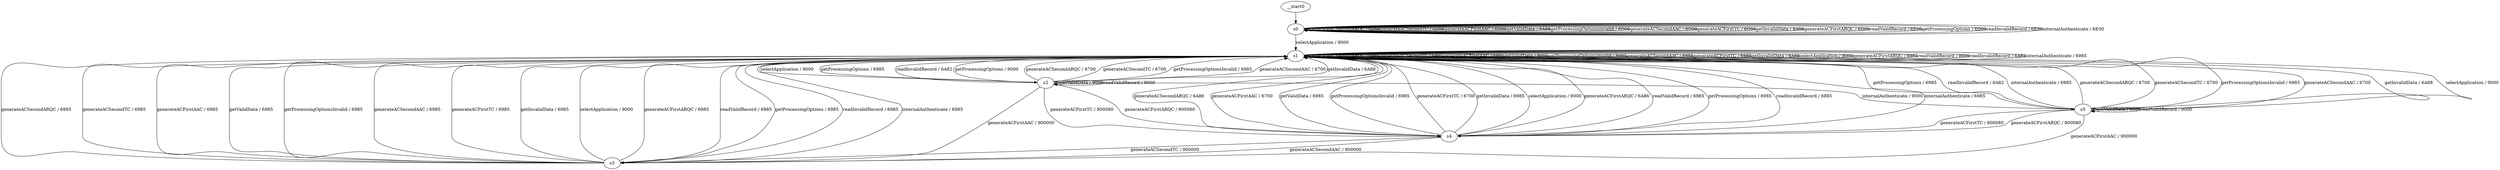digraph G {
s0 [label="s0"];
s1 [label="s1"];
s2 [label="s2"];
s3 [label="s3"];
s4 [label="s4"];
s5 [label="s5"];
s0 -> s0[label="generateACSecondARQC / 6D00"];
s0 -> s0[label="generateACSecondTC / 6D00"];
s0 -> s0[label="generateACFirstAAC / 6D00"];
s0 -> s0[label="getValidData / 6A88"];
s0 -> s0[label="getProcessingOptionsInvalid / 6D00"];
s0 -> s0[label="generateACSecondAAC / 6D00"];
s0 -> s0[label="generateACFirstTC / 6D00"];
s0 -> s0[label="getInvalidData / 6A88"];
s0 -> s1[label="selectApplication / 9000"];
s0 -> s0[label="generateACFirstARQC / 6D00"];
s0 -> s0[label="readValidRecord / 6E00"];
s0 -> s0[label="getProcessingOptions / 6D00"];
s0 -> s0[label="readInvalidRecord / 6E00"];
s0 -> s0[label="internalAuthenticate / 6E00"];
s1 -> s1[label="generateACSecondARQC / 6985"];
s1 -> s1[label="generateACSecondTC / 6985"];
s1 -> s1[label="generateACFirstAAC / 6985"];
s1 -> s1[label="getValidData / 9000"];
s1 -> s1[label="getProcessingOptionsInvalid / 6985"];
s1 -> s1[label="generateACSecondAAC / 6985"];
s1 -> s1[label="generateACFirstTC / 6985"];
s1 -> s1[label="getInvalidData / 6A88"];
s1 -> s1[label="selectApplication / 9000"];
s1 -> s1[label="generateACFirstARQC / 6985"];
s1 -> s1[label="readValidRecord / 9000"];
s1 -> s2[label="getProcessingOptions / 9000"];
s1 -> s1[label="readInvalidRecord / 6A82"];
s1 -> s1[label="internalAuthenticate / 6985"];
s2 -> s1[label="generateACSecondARQC / 6700"];
s2 -> s1[label="generateACSecondTC / 6700"];
s2 -> s3[label="generateACFirstAAC / 900000"];
s2 -> s2[label="getValidData / 9000"];
s2 -> s1[label="getProcessingOptionsInvalid / 6985"];
s2 -> s1[label="generateACSecondAAC / 6700"];
s2 -> s4[label="generateACFirstTC / 900080"];
s2 -> s1[label="getInvalidData / 6A88"];
s2 -> s1[label="selectApplication / 9000"];
s2 -> s4[label="generateACFirstARQC / 900080"];
s2 -> s2[label="readValidRecord / 9000"];
s2 -> s1[label="getProcessingOptions / 6985"];
s2 -> s1[label="readInvalidRecord / 6A82"];
s2 -> s5[label="internalAuthenticate / 9000"];
s3 -> s1[label="generateACSecondARQC / 6985"];
s3 -> s1[label="generateACSecondTC / 6985"];
s3 -> s1[label="generateACFirstAAC / 6985"];
s3 -> s1[label="getValidData / 6985"];
s3 -> s1[label="getProcessingOptionsInvalid / 6985"];
s3 -> s1[label="generateACSecondAAC / 6985"];
s3 -> s1[label="generateACFirstTC / 6985"];
s3 -> s1[label="getInvalidData / 6985"];
s3 -> s1[label="selectApplication / 9000"];
s3 -> s1[label="generateACFirstARQC / 6985"];
s3 -> s1[label="readValidRecord / 6985"];
s3 -> s1[label="getProcessingOptions / 6985"];
s3 -> s1[label="readInvalidRecord / 6985"];
s3 -> s1[label="internalAuthenticate / 6985"];
s4 -> s1[label="generateACSecondARQC / 6A86"];
s4 -> s3[label="generateACSecondTC / 900000"];
s4 -> s1[label="generateACFirstAAC / 6700"];
s4 -> s1[label="getValidData / 6985"];
s4 -> s1[label="getProcessingOptionsInvalid / 6985"];
s4 -> s3[label="generateACSecondAAC / 900000"];
s4 -> s1[label="generateACFirstTC / 6700"];
s4 -> s1[label="getInvalidData / 6985"];
s4 -> s1[label="selectApplication / 9000"];
s4 -> s1[label="generateACFirstARQC / 6A86"];
s4 -> s1[label="readValidRecord / 6985"];
s4 -> s1[label="getProcessingOptions / 6985"];
s4 -> s1[label="readInvalidRecord / 6985"];
s4 -> s1[label="internalAuthenticate / 6985"];
s5 -> s1[label="generateACSecondARQC / 6700"];
s5 -> s1[label="generateACSecondTC / 6700"];
s5 -> s3[label="generateACFirstAAC / 900000"];
s5 -> s5[label="getValidData / 9000"];
s5 -> s1[label="getProcessingOptionsInvalid / 6985"];
s5 -> s1[label="generateACSecondAAC / 6700"];
s5 -> s4[label="generateACFirstTC / 900080"];
s5 -> s1[label="getInvalidData / 6A88"];
s5 -> s1[label="selectApplication / 9000"];
s5 -> s4[label="generateACFirstARQC / 900080"];
s5 -> s5[label="readValidRecord / 9000"];
s5 -> s1[label="getProcessingOptions / 6985"];
s5 -> s1[label="readInvalidRecord / 6A82"];
s5 -> s1[label="internalAuthenticate / 6985"];
__start0 -> s0;
}
